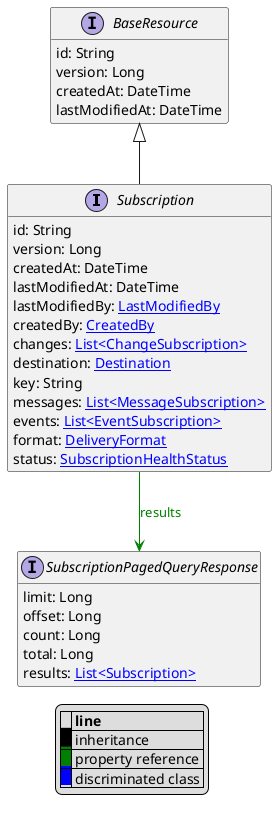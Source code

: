 @startuml

hide empty fields
hide empty methods
legend
|= |= line |
|<back:black>   </back>| inheritance |
|<back:green>   </back>| property reference |
|<back:blue>   </back>| discriminated class |
endlegend
interface Subscription [[Subscription.svg]] extends BaseResource {
    id: String
    version: Long
    createdAt: DateTime
    lastModifiedAt: DateTime
    lastModifiedBy: [[LastModifiedBy.svg LastModifiedBy]]
    createdBy: [[CreatedBy.svg CreatedBy]]
    changes: [[ChangeSubscription.svg List<ChangeSubscription>]]
    destination: [[Destination.svg Destination]]
    key: String
    messages: [[MessageSubscription.svg List<MessageSubscription>]]
    events: [[EventSubscription.svg List<EventSubscription>]]
    format: [[DeliveryFormat.svg DeliveryFormat]]
    status: [[SubscriptionHealthStatus.svg SubscriptionHealthStatus]]
}
interface BaseResource [[BaseResource.svg]]  {
    id: String
    version: Long
    createdAt: DateTime
    lastModifiedAt: DateTime
}


interface SubscriptionPagedQueryResponse [[SubscriptionPagedQueryResponse.svg]]  {
    limit: Long
    offset: Long
    count: Long
    total: Long
    results: [[Subscription.svg List<Subscription>]]
}

Subscription --> SubscriptionPagedQueryResponse #green;text:green : "results"
@enduml
